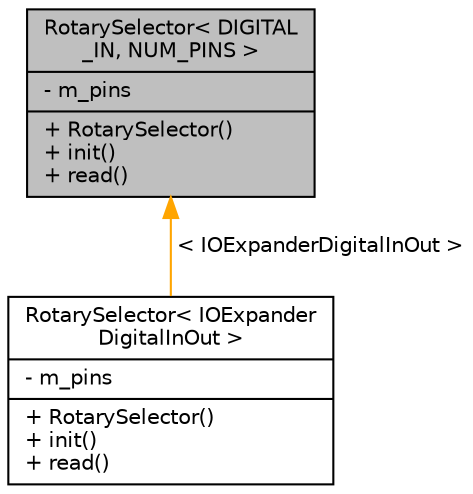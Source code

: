 digraph "RotarySelector&lt; DIGITAL_IN, NUM_PINS &gt;"
{
  edge [fontname="Helvetica",fontsize="10",labelfontname="Helvetica",labelfontsize="10"];
  node [fontname="Helvetica",fontsize="10",shape=record];
  Node0 [label="{RotarySelector\< DIGITAL\l_IN, NUM_PINS \>\n|- m_pins\l|+ RotarySelector()\l+ init()\l+ read()\l}",height=0.2,width=0.4,color="black", fillcolor="grey75", style="filled", fontcolor="black"];
  Node0 -> Node1 [dir="back",color="orange",fontsize="10",style="solid",label=" \< IOExpanderDigitalInOut \>" ,fontname="Helvetica"];
  Node1 [label="{RotarySelector\< IOExpander\lDigitalInOut \>\n|- m_pins\l|+ RotarySelector()\l+ init()\l+ read()\l}",height=0.2,width=0.4,color="black", fillcolor="white", style="filled",URL="$class_rotary_selector.html"];
}

